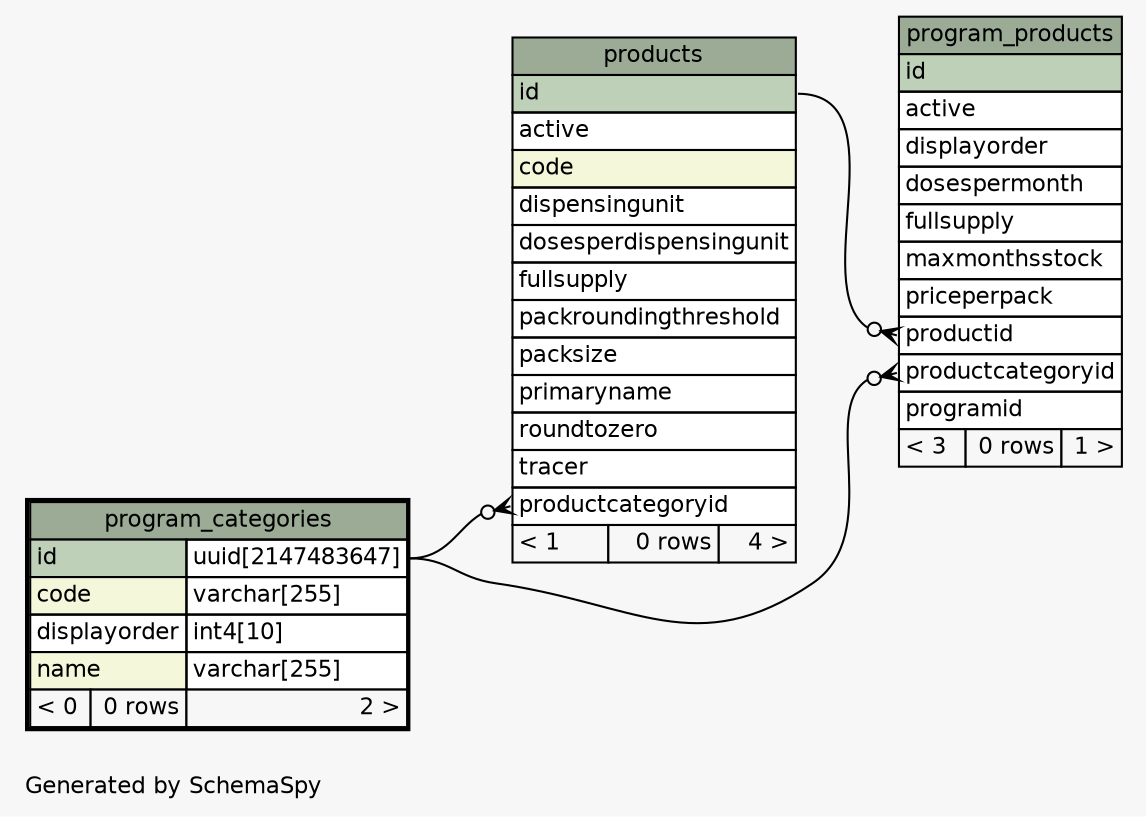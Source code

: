 // dot 2.38.0 on Linux 4.1.17-22.30.amzn1.x86_64
// SchemaSpy rev 590
digraph "oneDegreeRelationshipsDiagram" {
  graph [
    rankdir="RL"
    bgcolor="#f7f7f7"
    label="\nGenerated by SchemaSpy"
    labeljust="l"
    nodesep="0.18"
    ranksep="0.46"
    fontname="Helvetica"
    fontsize="11"
  ];
  node [
    fontname="Helvetica"
    fontsize="11"
    shape="plaintext"
  ];
  edge [
    arrowsize="0.8"
  ];
  "products":"productcategoryid":w -> "program_categories":"id.type":e [arrowhead=none dir=back arrowtail=crowodot];
  "program_products":"productcategoryid":w -> "program_categories":"id.type":e [arrowhead=none dir=back arrowtail=crowodot];
  "program_products":"productid":w -> "products":"id":e [arrowhead=none dir=back arrowtail=crowodot];
  "products" [
    label=<
    <TABLE BORDER="0" CELLBORDER="1" CELLSPACING="0" BGCOLOR="#ffffff">
      <TR><TD COLSPAN="3" BGCOLOR="#9bab96" ALIGN="CENTER">products</TD></TR>
      <TR><TD PORT="id" COLSPAN="3" BGCOLOR="#bed1b8" ALIGN="LEFT">id</TD></TR>
      <TR><TD PORT="active" COLSPAN="3" ALIGN="LEFT">active</TD></TR>
      <TR><TD PORT="code" COLSPAN="3" BGCOLOR="#f4f7da" ALIGN="LEFT">code</TD></TR>
      <TR><TD PORT="dispensingunit" COLSPAN="3" ALIGN="LEFT">dispensingunit</TD></TR>
      <TR><TD PORT="dosesperdispensingunit" COLSPAN="3" ALIGN="LEFT">dosesperdispensingunit</TD></TR>
      <TR><TD PORT="fullsupply" COLSPAN="3" ALIGN="LEFT">fullsupply</TD></TR>
      <TR><TD PORT="packroundingthreshold" COLSPAN="3" ALIGN="LEFT">packroundingthreshold</TD></TR>
      <TR><TD PORT="packsize" COLSPAN="3" ALIGN="LEFT">packsize</TD></TR>
      <TR><TD PORT="primaryname" COLSPAN="3" ALIGN="LEFT">primaryname</TD></TR>
      <TR><TD PORT="roundtozero" COLSPAN="3" ALIGN="LEFT">roundtozero</TD></TR>
      <TR><TD PORT="tracer" COLSPAN="3" ALIGN="LEFT">tracer</TD></TR>
      <TR><TD PORT="productcategoryid" COLSPAN="3" ALIGN="LEFT">productcategoryid</TD></TR>
      <TR><TD ALIGN="LEFT" BGCOLOR="#f7f7f7">&lt; 1</TD><TD ALIGN="RIGHT" BGCOLOR="#f7f7f7">0 rows</TD><TD ALIGN="RIGHT" BGCOLOR="#f7f7f7">4 &gt;</TD></TR>
    </TABLE>>
    URL="products.html"
    tooltip="products"
  ];
  "program_categories" [
    label=<
    <TABLE BORDER="2" CELLBORDER="1" CELLSPACING="0" BGCOLOR="#ffffff">
      <TR><TD COLSPAN="3" BGCOLOR="#9bab96" ALIGN="CENTER">program_categories</TD></TR>
      <TR><TD PORT="id" COLSPAN="2" BGCOLOR="#bed1b8" ALIGN="LEFT">id</TD><TD PORT="id.type" ALIGN="LEFT">uuid[2147483647]</TD></TR>
      <TR><TD PORT="code" COLSPAN="2" BGCOLOR="#f4f7da" ALIGN="LEFT">code</TD><TD PORT="code.type" ALIGN="LEFT">varchar[255]</TD></TR>
      <TR><TD PORT="displayorder" COLSPAN="2" ALIGN="LEFT">displayorder</TD><TD PORT="displayorder.type" ALIGN="LEFT">int4[10]</TD></TR>
      <TR><TD PORT="name" COLSPAN="2" BGCOLOR="#f4f7da" ALIGN="LEFT">name</TD><TD PORT="name.type" ALIGN="LEFT">varchar[255]</TD></TR>
      <TR><TD ALIGN="LEFT" BGCOLOR="#f7f7f7">&lt; 0</TD><TD ALIGN="RIGHT" BGCOLOR="#f7f7f7">0 rows</TD><TD ALIGN="RIGHT" BGCOLOR="#f7f7f7">2 &gt;</TD></TR>
    </TABLE>>
    URL="program_categories.html"
    tooltip="program_categories"
  ];
  "program_products" [
    label=<
    <TABLE BORDER="0" CELLBORDER="1" CELLSPACING="0" BGCOLOR="#ffffff">
      <TR><TD COLSPAN="3" BGCOLOR="#9bab96" ALIGN="CENTER">program_products</TD></TR>
      <TR><TD PORT="id" COLSPAN="3" BGCOLOR="#bed1b8" ALIGN="LEFT">id</TD></TR>
      <TR><TD PORT="active" COLSPAN="3" ALIGN="LEFT">active</TD></TR>
      <TR><TD PORT="displayorder" COLSPAN="3" ALIGN="LEFT">displayorder</TD></TR>
      <TR><TD PORT="dosespermonth" COLSPAN="3" ALIGN="LEFT">dosespermonth</TD></TR>
      <TR><TD PORT="fullsupply" COLSPAN="3" ALIGN="LEFT">fullsupply</TD></TR>
      <TR><TD PORT="maxmonthsstock" COLSPAN="3" ALIGN="LEFT">maxmonthsstock</TD></TR>
      <TR><TD PORT="priceperpack" COLSPAN="3" ALIGN="LEFT">priceperpack</TD></TR>
      <TR><TD PORT="productid" COLSPAN="3" ALIGN="LEFT">productid</TD></TR>
      <TR><TD PORT="productcategoryid" COLSPAN="3" ALIGN="LEFT">productcategoryid</TD></TR>
      <TR><TD PORT="programid" COLSPAN="3" ALIGN="LEFT">programid</TD></TR>
      <TR><TD ALIGN="LEFT" BGCOLOR="#f7f7f7">&lt; 3</TD><TD ALIGN="RIGHT" BGCOLOR="#f7f7f7">0 rows</TD><TD ALIGN="RIGHT" BGCOLOR="#f7f7f7">1 &gt;</TD></TR>
    </TABLE>>
    URL="program_products.html"
    tooltip="program_products"
  ];
}
